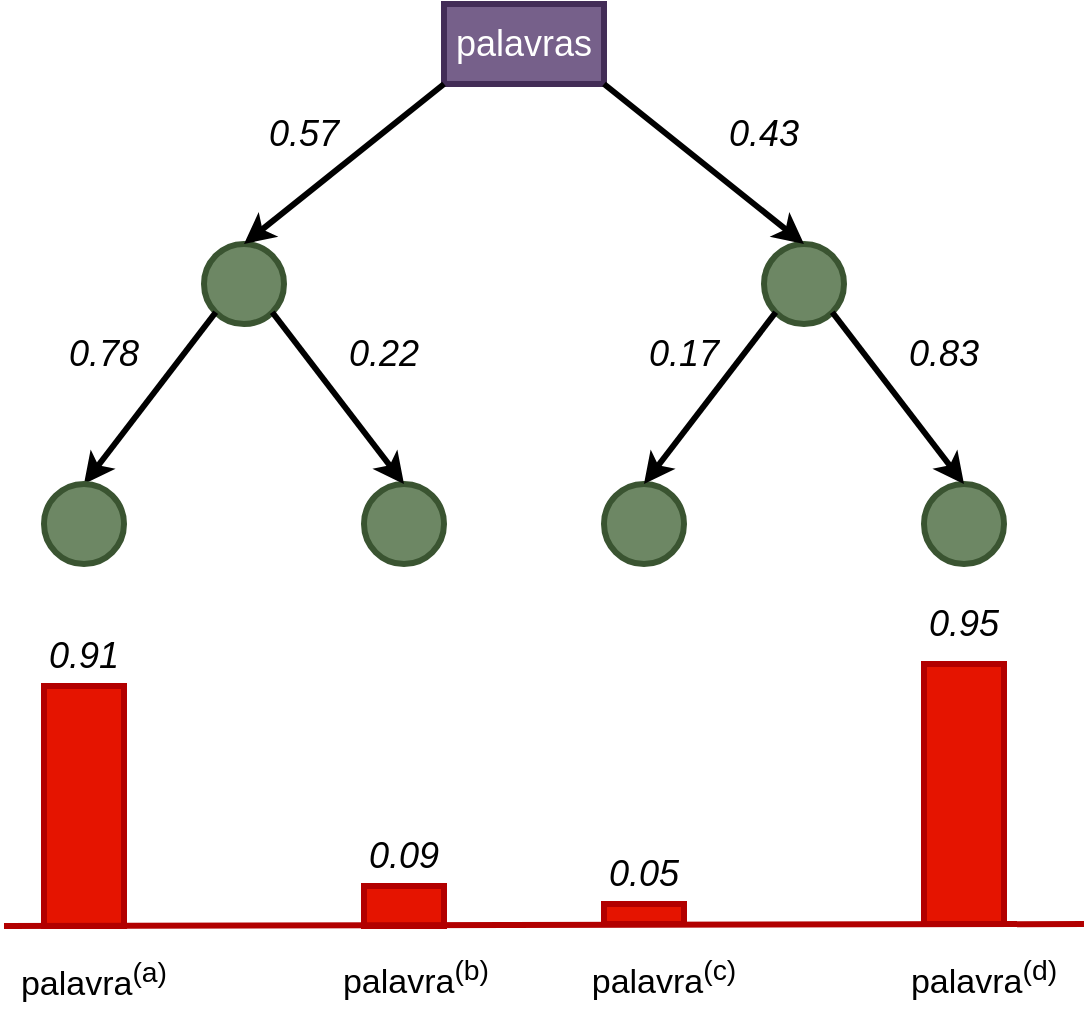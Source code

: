<mxfile version="24.2.5" type="github">
  <diagram name="Page-1" id="wio5yj4S-nLgXlZparab">
    <mxGraphModel dx="1362" dy="793" grid="1" gridSize="10" guides="1" tooltips="1" connect="1" arrows="1" fold="1" page="1" pageScale="1" pageWidth="850" pageHeight="1100" math="0" shadow="0">
      <root>
        <mxCell id="0" />
        <mxCell id="1" parent="0" />
        <mxCell id="iXm6EHfuL8SRXHj4JVu6-2" value="palavras" style="rounded=0;whiteSpace=wrap;html=1;strokeWidth=3;fontSize=18;fillColor=#76608a;fontColor=#ffffff;strokeColor=#432D57;" vertex="1" parent="1">
          <mxGeometry x="400" y="30" width="80" height="40" as="geometry" />
        </mxCell>
        <mxCell id="iXm6EHfuL8SRXHj4JVu6-3" value="" style="ellipse;whiteSpace=wrap;html=1;aspect=fixed;strokeWidth=3;fillColor=#6d8764;fontColor=#ffffff;strokeColor=#3A5431;" vertex="1" parent="1">
          <mxGeometry x="280" y="150" width="40" height="40" as="geometry" />
        </mxCell>
        <mxCell id="iXm6EHfuL8SRXHj4JVu6-4" value="" style="ellipse;whiteSpace=wrap;html=1;aspect=fixed;strokeWidth=3;fillColor=#6d8764;fontColor=#ffffff;strokeColor=#3A5431;" vertex="1" parent="1">
          <mxGeometry x="560" y="150" width="40" height="40" as="geometry" />
        </mxCell>
        <mxCell id="iXm6EHfuL8SRXHj4JVu6-5" value="" style="endArrow=classic;html=1;rounded=0;exitX=0;exitY=1;exitDx=0;exitDy=0;entryX=0.5;entryY=0;entryDx=0;entryDy=0;strokeWidth=3;" edge="1" parent="1" source="iXm6EHfuL8SRXHj4JVu6-2" target="iXm6EHfuL8SRXHj4JVu6-3">
          <mxGeometry width="50" height="50" relative="1" as="geometry">
            <mxPoint x="400" y="380" as="sourcePoint" />
            <mxPoint x="450" y="330" as="targetPoint" />
          </mxGeometry>
        </mxCell>
        <mxCell id="iXm6EHfuL8SRXHj4JVu6-6" value="" style="endArrow=classic;html=1;rounded=0;exitX=1;exitY=1;exitDx=0;exitDy=0;entryX=0.5;entryY=0;entryDx=0;entryDy=0;strokeWidth=3;" edge="1" parent="1" source="iXm6EHfuL8SRXHj4JVu6-2" target="iXm6EHfuL8SRXHj4JVu6-4">
          <mxGeometry width="50" height="50" relative="1" as="geometry">
            <mxPoint x="410" y="80" as="sourcePoint" />
            <mxPoint x="310" y="160" as="targetPoint" />
          </mxGeometry>
        </mxCell>
        <mxCell id="iXm6EHfuL8SRXHj4JVu6-7" value="" style="endArrow=classic;html=1;rounded=0;exitX=0;exitY=1;exitDx=0;exitDy=0;entryX=0.5;entryY=0;entryDx=0;entryDy=0;strokeWidth=3;" edge="1" parent="1" source="iXm6EHfuL8SRXHj4JVu6-3" target="iXm6EHfuL8SRXHj4JVu6-8">
          <mxGeometry width="50" height="50" relative="1" as="geometry">
            <mxPoint x="420" y="90" as="sourcePoint" />
            <mxPoint x="320" y="170" as="targetPoint" />
          </mxGeometry>
        </mxCell>
        <mxCell id="iXm6EHfuL8SRXHj4JVu6-8" value="" style="ellipse;whiteSpace=wrap;html=1;aspect=fixed;strokeWidth=3;fillColor=#6d8764;fontColor=#ffffff;strokeColor=#3A5431;" vertex="1" parent="1">
          <mxGeometry x="200" y="270" width="40" height="40" as="geometry" />
        </mxCell>
        <mxCell id="iXm6EHfuL8SRXHj4JVu6-9" value="" style="ellipse;whiteSpace=wrap;html=1;aspect=fixed;strokeWidth=3;fillColor=#6d8764;fontColor=#ffffff;strokeColor=#3A5431;" vertex="1" parent="1">
          <mxGeometry x="360" y="270" width="40" height="40" as="geometry" />
        </mxCell>
        <mxCell id="iXm6EHfuL8SRXHj4JVu6-10" value="" style="ellipse;whiteSpace=wrap;html=1;aspect=fixed;strokeWidth=3;fillColor=#6d8764;fontColor=#ffffff;strokeColor=#3A5431;" vertex="1" parent="1">
          <mxGeometry x="480" y="270" width="40" height="40" as="geometry" />
        </mxCell>
        <mxCell id="iXm6EHfuL8SRXHj4JVu6-11" value="" style="ellipse;whiteSpace=wrap;html=1;aspect=fixed;strokeWidth=3;fillColor=#6d8764;fontColor=#ffffff;strokeColor=#3A5431;" vertex="1" parent="1">
          <mxGeometry x="640" y="270" width="40" height="40" as="geometry" />
        </mxCell>
        <mxCell id="iXm6EHfuL8SRXHj4JVu6-12" value="" style="endArrow=classic;html=1;rounded=0;exitX=1;exitY=1;exitDx=0;exitDy=0;entryX=0.5;entryY=0;entryDx=0;entryDy=0;strokeWidth=3;" edge="1" parent="1" source="iXm6EHfuL8SRXHj4JVu6-3" target="iXm6EHfuL8SRXHj4JVu6-9">
          <mxGeometry width="50" height="50" relative="1" as="geometry">
            <mxPoint x="296" y="194" as="sourcePoint" />
            <mxPoint x="230" y="280" as="targetPoint" />
          </mxGeometry>
        </mxCell>
        <mxCell id="iXm6EHfuL8SRXHj4JVu6-13" value="" style="endArrow=classic;html=1;rounded=0;exitX=0;exitY=1;exitDx=0;exitDy=0;entryX=0.5;entryY=0;entryDx=0;entryDy=0;strokeWidth=3;" edge="1" parent="1" source="iXm6EHfuL8SRXHj4JVu6-4" target="iXm6EHfuL8SRXHj4JVu6-10">
          <mxGeometry width="50" height="50" relative="1" as="geometry">
            <mxPoint x="324" y="194" as="sourcePoint" />
            <mxPoint x="390" y="280" as="targetPoint" />
          </mxGeometry>
        </mxCell>
        <mxCell id="iXm6EHfuL8SRXHj4JVu6-14" value="" style="endArrow=classic;html=1;rounded=0;exitX=1;exitY=1;exitDx=0;exitDy=0;entryX=0.5;entryY=0;entryDx=0;entryDy=0;strokeWidth=3;" edge="1" parent="1" source="iXm6EHfuL8SRXHj4JVu6-4" target="iXm6EHfuL8SRXHj4JVu6-11">
          <mxGeometry width="50" height="50" relative="1" as="geometry">
            <mxPoint x="576" y="194" as="sourcePoint" />
            <mxPoint x="510" y="280" as="targetPoint" />
          </mxGeometry>
        </mxCell>
        <mxCell id="iXm6EHfuL8SRXHj4JVu6-15" value="" style="rounded=0;whiteSpace=wrap;html=1;strokeWidth=3;fillColor=#e51400;strokeColor=#B20000;fontColor=#ffffff;" vertex="1" parent="1">
          <mxGeometry x="200" y="371" width="40" height="120" as="geometry" />
        </mxCell>
        <mxCell id="iXm6EHfuL8SRXHj4JVu6-16" value="" style="rounded=0;whiteSpace=wrap;html=1;strokeWidth=3;fillColor=#e51400;strokeColor=#B20000;fontColor=#ffffff;" vertex="1" parent="1">
          <mxGeometry x="360" y="471" width="40" height="20" as="geometry" />
        </mxCell>
        <mxCell id="iXm6EHfuL8SRXHj4JVu6-17" value="" style="rounded=0;whiteSpace=wrap;html=1;strokeWidth=3;fillColor=#e51400;strokeColor=#B20000;fontColor=#ffffff;" vertex="1" parent="1">
          <mxGeometry x="480" y="480" width="40" height="10" as="geometry" />
        </mxCell>
        <mxCell id="iXm6EHfuL8SRXHj4JVu6-18" value="" style="rounded=0;whiteSpace=wrap;html=1;strokeWidth=3;fillColor=#e51400;strokeColor=#B20000;fontColor=#ffffff;" vertex="1" parent="1">
          <mxGeometry x="640" y="360" width="40" height="130" as="geometry" />
        </mxCell>
        <mxCell id="iXm6EHfuL8SRXHj4JVu6-19" value="" style="endArrow=none;html=1;rounded=0;strokeWidth=3;fillColor=#e51400;strokeColor=#B20000;" edge="1" parent="1">
          <mxGeometry width="50" height="50" relative="1" as="geometry">
            <mxPoint x="180" y="491" as="sourcePoint" />
            <mxPoint x="720" y="490" as="targetPoint" />
          </mxGeometry>
        </mxCell>
        <mxCell id="iXm6EHfuL8SRXHj4JVu6-21" value="palavra&lt;sup&gt;(a)&lt;/sup&gt;" style="text;html=1;align=center;verticalAlign=middle;whiteSpace=wrap;rounded=0;fontSize=17;" vertex="1" parent="1">
          <mxGeometry x="180" y="503" width="90" height="30" as="geometry" />
        </mxCell>
        <mxCell id="iXm6EHfuL8SRXHj4JVu6-22" value="palavra&lt;sup&gt;(b)&lt;/sup&gt;" style="text;html=1;align=center;verticalAlign=middle;whiteSpace=wrap;rounded=0;fontSize=17;" vertex="1" parent="1">
          <mxGeometry x="331" y="502" width="110" height="30" as="geometry" />
        </mxCell>
        <mxCell id="iXm6EHfuL8SRXHj4JVu6-23" value="palavra&lt;sup&gt;(c)&lt;/sup&gt;" style="text;html=1;align=center;verticalAlign=middle;whiteSpace=wrap;rounded=0;fontSize=17;" vertex="1" parent="1">
          <mxGeometry x="480" y="502" width="60" height="30" as="geometry" />
        </mxCell>
        <mxCell id="iXm6EHfuL8SRXHj4JVu6-24" value="palavra&lt;sup&gt;(d)&lt;/sup&gt;" style="text;html=1;align=center;verticalAlign=middle;whiteSpace=wrap;rounded=0;fontSize=17;" vertex="1" parent="1">
          <mxGeometry x="640" y="502" width="60" height="30" as="geometry" />
        </mxCell>
        <mxCell id="iXm6EHfuL8SRXHj4JVu6-25" value="0.91" style="text;html=1;align=center;verticalAlign=middle;whiteSpace=wrap;rounded=0;fontSize=18;fontStyle=2" vertex="1" parent="1">
          <mxGeometry x="190" y="341" width="60" height="30" as="geometry" />
        </mxCell>
        <mxCell id="iXm6EHfuL8SRXHj4JVu6-26" value="0.09" style="text;html=1;align=center;verticalAlign=middle;whiteSpace=wrap;rounded=0;fontSize=18;fontStyle=2" vertex="1" parent="1">
          <mxGeometry x="350" y="441" width="60" height="30" as="geometry" />
        </mxCell>
        <mxCell id="iXm6EHfuL8SRXHj4JVu6-27" value="0.05" style="text;html=1;align=center;verticalAlign=middle;whiteSpace=wrap;rounded=0;fontSize=18;fontStyle=2" vertex="1" parent="1">
          <mxGeometry x="470" y="450" width="60" height="30" as="geometry" />
        </mxCell>
        <mxCell id="iXm6EHfuL8SRXHj4JVu6-28" value="0.95" style="text;html=1;align=center;verticalAlign=middle;whiteSpace=wrap;rounded=0;fontSize=18;fontStyle=2" vertex="1" parent="1">
          <mxGeometry x="630" y="325" width="60" height="30" as="geometry" />
        </mxCell>
        <mxCell id="iXm6EHfuL8SRXHj4JVu6-30" value="0.57" style="text;html=1;align=center;verticalAlign=middle;whiteSpace=wrap;rounded=0;fontSize=18;fontStyle=2" vertex="1" parent="1">
          <mxGeometry x="300" y="80" width="60" height="30" as="geometry" />
        </mxCell>
        <mxCell id="iXm6EHfuL8SRXHj4JVu6-31" value="0.43" style="text;html=1;align=center;verticalAlign=middle;whiteSpace=wrap;rounded=0;fontSize=18;fontStyle=2" vertex="1" parent="1">
          <mxGeometry x="530" y="80" width="60" height="30" as="geometry" />
        </mxCell>
        <mxCell id="iXm6EHfuL8SRXHj4JVu6-32" value="0.78" style="text;html=1;align=center;verticalAlign=middle;whiteSpace=wrap;rounded=0;fontSize=18;fontStyle=2" vertex="1" parent="1">
          <mxGeometry x="200" y="190" width="60" height="30" as="geometry" />
        </mxCell>
        <mxCell id="iXm6EHfuL8SRXHj4JVu6-33" value="0.22" style="text;html=1;align=center;verticalAlign=middle;whiteSpace=wrap;rounded=0;fontSize=18;fontStyle=2" vertex="1" parent="1">
          <mxGeometry x="340" y="190" width="60" height="30" as="geometry" />
        </mxCell>
        <mxCell id="iXm6EHfuL8SRXHj4JVu6-34" value="0.17" style="text;html=1;align=center;verticalAlign=middle;whiteSpace=wrap;rounded=0;fontSize=18;fontStyle=2" vertex="1" parent="1">
          <mxGeometry x="490" y="190" width="60" height="30" as="geometry" />
        </mxCell>
        <mxCell id="iXm6EHfuL8SRXHj4JVu6-35" value="0.83" style="text;html=1;align=center;verticalAlign=middle;whiteSpace=wrap;rounded=0;fontSize=18;fontStyle=2" vertex="1" parent="1">
          <mxGeometry x="620" y="190" width="60" height="30" as="geometry" />
        </mxCell>
      </root>
    </mxGraphModel>
  </diagram>
</mxfile>
